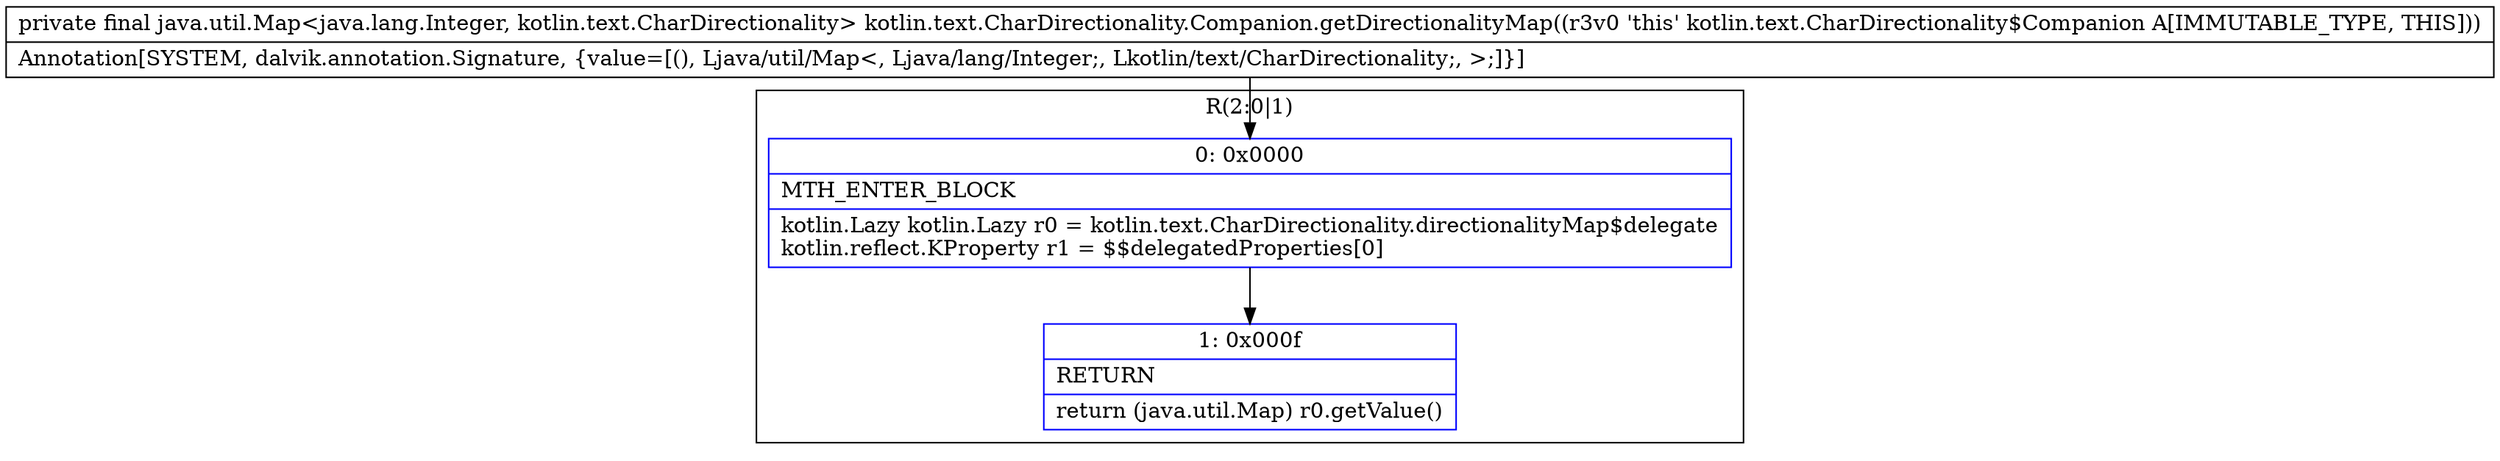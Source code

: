 digraph "CFG forkotlin.text.CharDirectionality.Companion.getDirectionalityMap()Ljava\/util\/Map;" {
subgraph cluster_Region_2120389941 {
label = "R(2:0|1)";
node [shape=record,color=blue];
Node_0 [shape=record,label="{0\:\ 0x0000|MTH_ENTER_BLOCK\l|kotlin.Lazy kotlin.Lazy r0 = kotlin.text.CharDirectionality.directionalityMap$delegate\lkotlin.reflect.KProperty r1 = $$delegatedProperties[0]\l}"];
Node_1 [shape=record,label="{1\:\ 0x000f|RETURN\l|return (java.util.Map) r0.getValue()\l}"];
}
MethodNode[shape=record,label="{private final java.util.Map\<java.lang.Integer, kotlin.text.CharDirectionality\> kotlin.text.CharDirectionality.Companion.getDirectionalityMap((r3v0 'this' kotlin.text.CharDirectionality$Companion A[IMMUTABLE_TYPE, THIS]))  | Annotation[SYSTEM, dalvik.annotation.Signature, \{value=[(), Ljava\/util\/Map\<, Ljava\/lang\/Integer;, Lkotlin\/text\/CharDirectionality;, \>;]\}]\l}"];
MethodNode -> Node_0;
Node_0 -> Node_1;
}

